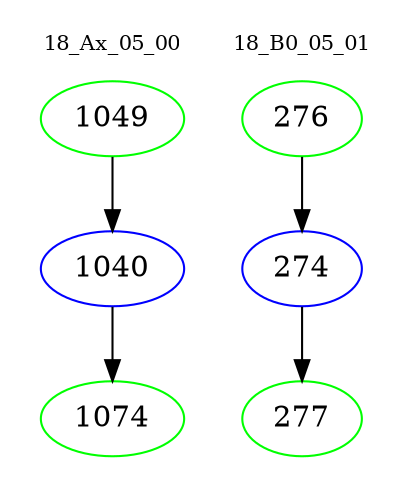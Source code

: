 digraph{
subgraph cluster_0 {
color = white
label = "18_Ax_05_00";
fontsize=10;
T0_1049 [label="1049", color="green"]
T0_1049 -> T0_1040 [color="black"]
T0_1040 [label="1040", color="blue"]
T0_1040 -> T0_1074 [color="black"]
T0_1074 [label="1074", color="green"]
}
subgraph cluster_1 {
color = white
label = "18_B0_05_01";
fontsize=10;
T1_276 [label="276", color="green"]
T1_276 -> T1_274 [color="black"]
T1_274 [label="274", color="blue"]
T1_274 -> T1_277 [color="black"]
T1_277 [label="277", color="green"]
}
}
